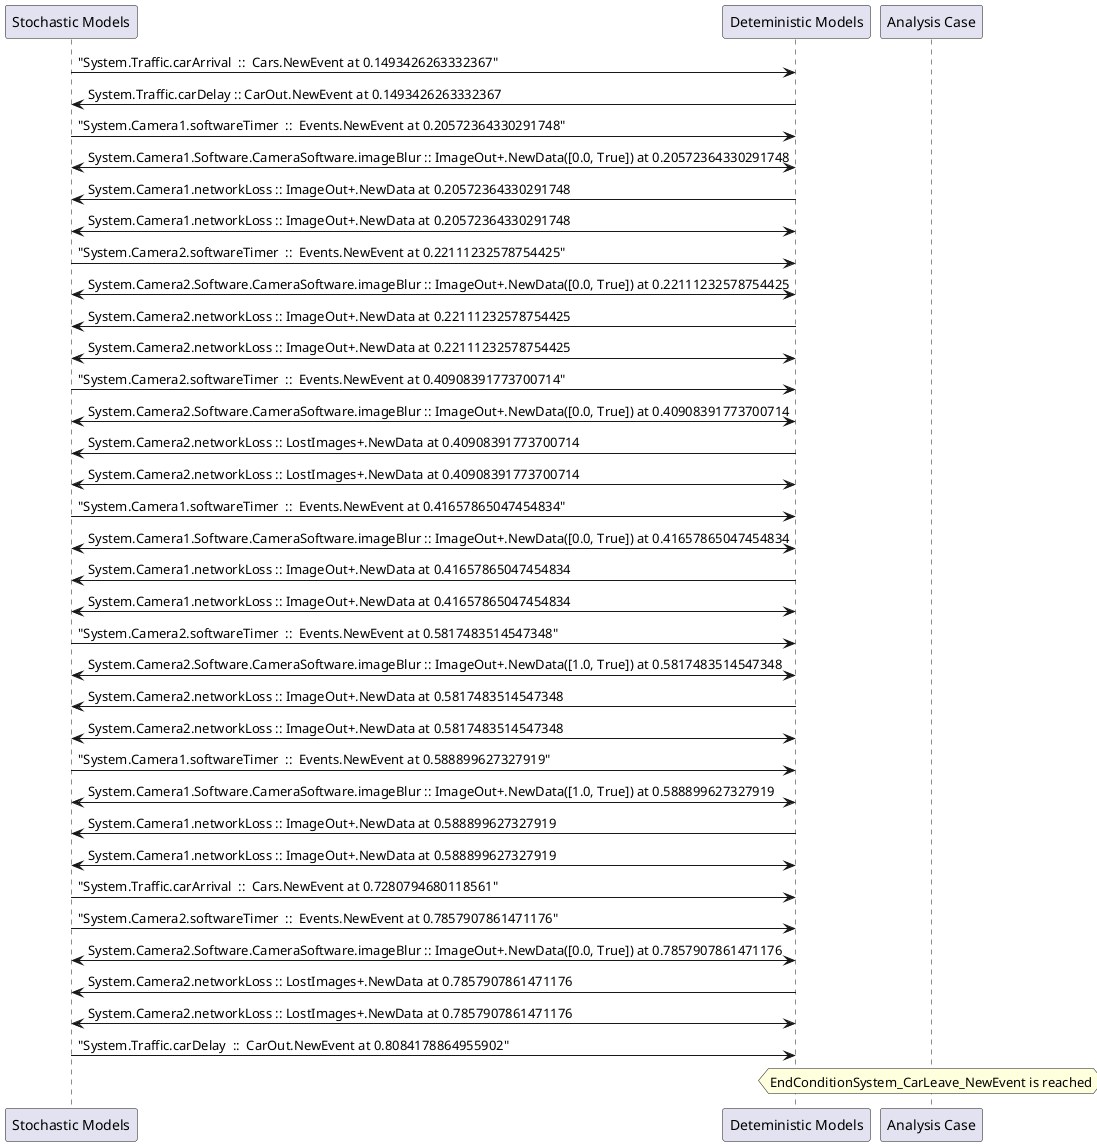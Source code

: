 
	@startuml
	participant "Stochastic Models" as stochmodel
	participant "Deteministic Models" as detmodel
	participant "Analysis Case" as analysis
	{3960_stop} stochmodel -> detmodel : "System.Traffic.carArrival  ::  Cars.NewEvent at 0.1493426263332367"
{3970_start} detmodel -> stochmodel : System.Traffic.carDelay :: CarOut.NewEvent at 0.1493426263332367
{3929_stop} stochmodel -> detmodel : "System.Camera1.softwareTimer  ::  Events.NewEvent at 0.20572364330291748"
detmodel <-> stochmodel : System.Camera1.Software.CameraSoftware.imageBlur :: ImageOut+.NewData([0.0, True]) at 0.20572364330291748
detmodel -> stochmodel : System.Camera1.networkLoss :: ImageOut+.NewData at 0.20572364330291748
detmodel <-> stochmodel : System.Camera1.networkLoss :: ImageOut+.NewData at 0.20572364330291748
{3944_stop} stochmodel -> detmodel : "System.Camera2.softwareTimer  ::  Events.NewEvent at 0.22111232578754425"
detmodel <-> stochmodel : System.Camera2.Software.CameraSoftware.imageBlur :: ImageOut+.NewData([0.0, True]) at 0.22111232578754425
detmodel -> stochmodel : System.Camera2.networkLoss :: ImageOut+.NewData at 0.22111232578754425
detmodel <-> stochmodel : System.Camera2.networkLoss :: ImageOut+.NewData at 0.22111232578754425
{3945_stop} stochmodel -> detmodel : "System.Camera2.softwareTimer  ::  Events.NewEvent at 0.40908391773700714"
detmodel <-> stochmodel : System.Camera2.Software.CameraSoftware.imageBlur :: ImageOut+.NewData([0.0, True]) at 0.40908391773700714
detmodel -> stochmodel : System.Camera2.networkLoss :: LostImages+.NewData at 0.40908391773700714
detmodel <-> stochmodel : System.Camera2.networkLoss :: LostImages+.NewData at 0.40908391773700714
{3930_stop} stochmodel -> detmodel : "System.Camera1.softwareTimer  ::  Events.NewEvent at 0.41657865047454834"
detmodel <-> stochmodel : System.Camera1.Software.CameraSoftware.imageBlur :: ImageOut+.NewData([0.0, True]) at 0.41657865047454834
detmodel -> stochmodel : System.Camera1.networkLoss :: ImageOut+.NewData at 0.41657865047454834
detmodel <-> stochmodel : System.Camera1.networkLoss :: ImageOut+.NewData at 0.41657865047454834
{3946_stop} stochmodel -> detmodel : "System.Camera2.softwareTimer  ::  Events.NewEvent at 0.5817483514547348"
detmodel <-> stochmodel : System.Camera2.Software.CameraSoftware.imageBlur :: ImageOut+.NewData([1.0, True]) at 0.5817483514547348
detmodel -> stochmodel : System.Camera2.networkLoss :: ImageOut+.NewData at 0.5817483514547348
detmodel <-> stochmodel : System.Camera2.networkLoss :: ImageOut+.NewData at 0.5817483514547348
{3931_stop} stochmodel -> detmodel : "System.Camera1.softwareTimer  ::  Events.NewEvent at 0.588899627327919"
detmodel <-> stochmodel : System.Camera1.Software.CameraSoftware.imageBlur :: ImageOut+.NewData([1.0, True]) at 0.588899627327919
detmodel -> stochmodel : System.Camera1.networkLoss :: ImageOut+.NewData at 0.588899627327919
detmodel <-> stochmodel : System.Camera1.networkLoss :: ImageOut+.NewData at 0.588899627327919
{3961_stop} stochmodel -> detmodel : "System.Traffic.carArrival  ::  Cars.NewEvent at 0.7280794680118561"
{3947_stop} stochmodel -> detmodel : "System.Camera2.softwareTimer  ::  Events.NewEvent at 0.7857907861471176"
detmodel <-> stochmodel : System.Camera2.Software.CameraSoftware.imageBlur :: ImageOut+.NewData([0.0, True]) at 0.7857907861471176
detmodel -> stochmodel : System.Camera2.networkLoss :: LostImages+.NewData at 0.7857907861471176
detmodel <-> stochmodel : System.Camera2.networkLoss :: LostImages+.NewData at 0.7857907861471176
{3970_stop} stochmodel -> detmodel : "System.Traffic.carDelay  ::  CarOut.NewEvent at 0.8084178864955902"
{3970_start} <-> {3970_stop} : delay
hnote over analysis 
EndConditionSystem_CarLeave_NewEvent is reached
endnote
@enduml